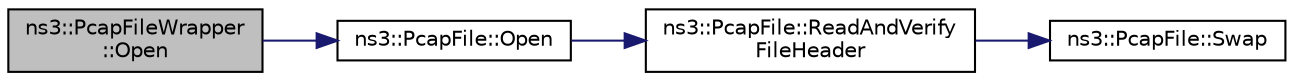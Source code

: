 digraph "ns3::PcapFileWrapper::Open"
{
 // LATEX_PDF_SIZE
  edge [fontname="Helvetica",fontsize="10",labelfontname="Helvetica",labelfontsize="10"];
  node [fontname="Helvetica",fontsize="10",shape=record];
  rankdir="LR";
  Node1 [label="ns3::PcapFileWrapper\l::Open",height=0.2,width=0.4,color="black", fillcolor="grey75", style="filled", fontcolor="black",tooltip="Create a new pcap file or open an existing pcap file."];
  Node1 -> Node2 [color="midnightblue",fontsize="10",style="solid",fontname="Helvetica"];
  Node2 [label="ns3::PcapFile::Open",height=0.2,width=0.4,color="black", fillcolor="white", style="filled",URL="$classns3_1_1_pcap_file.html#a064e8494e28e823d0bb4e40549f9f483",tooltip="Create a new pcap file or open an existing pcap file."];
  Node2 -> Node3 [color="midnightblue",fontsize="10",style="solid",fontname="Helvetica"];
  Node3 [label="ns3::PcapFile::ReadAndVerify\lFileHeader",height=0.2,width=0.4,color="black", fillcolor="white", style="filled",URL="$classns3_1_1_pcap_file.html#aa73a9f58350e911c34bdac1071e60e10",tooltip="Read and verify a Pcap file header."];
  Node3 -> Node4 [color="midnightblue",fontsize="10",style="solid",fontname="Helvetica"];
  Node4 [label="ns3::PcapFile::Swap",height=0.2,width=0.4,color="black", fillcolor="white", style="filled",URL="$classns3_1_1_pcap_file.html#af5adf22a721473f1add1e002492f5587",tooltip="Swap a value byte order."];
}
